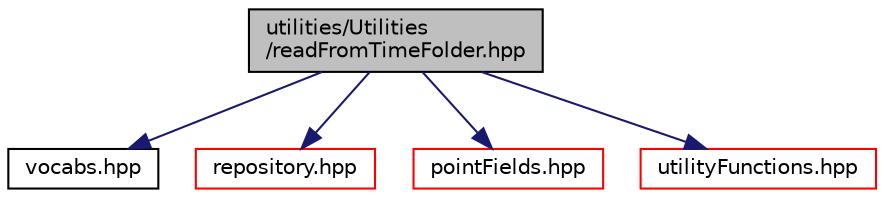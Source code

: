 digraph "utilities/Utilities/readFromTimeFolder.hpp"
{
 // LATEX_PDF_SIZE
  edge [fontname="Helvetica",fontsize="10",labelfontname="Helvetica",labelfontsize="10"];
  node [fontname="Helvetica",fontsize="10",shape=record];
  Node1 [label="utilities/Utilities\l/readFromTimeFolder.hpp",height=0.2,width=0.4,color="black", fillcolor="grey75", style="filled", fontcolor="black",tooltip=" "];
  Node1 -> Node2 [color="midnightblue",fontsize="10",style="solid",fontname="Helvetica"];
  Node2 [label="vocabs.hpp",height=0.2,width=0.4,color="black", fillcolor="white", style="filled",URL="$vocabs_8hpp.html",tooltip=" "];
  Node1 -> Node3 [color="midnightblue",fontsize="10",style="solid",fontname="Helvetica"];
  Node3 [label="repository.hpp",height=0.2,width=0.4,color="red", fillcolor="white", style="filled",URL="$repository_8hpp.html",tooltip=" "];
  Node1 -> Node73 [color="midnightblue",fontsize="10",style="solid",fontname="Helvetica"];
  Node73 [label="pointFields.hpp",height=0.2,width=0.4,color="red", fillcolor="white", style="filled",URL="$pointFields_8hpp.html",tooltip=" "];
  Node1 -> Node163 [color="midnightblue",fontsize="10",style="solid",fontname="Helvetica"];
  Node163 [label="utilityFunctions.hpp",height=0.2,width=0.4,color="red", fillcolor="white", style="filled",URL="$utilityFunctions_8hpp.html",tooltip=" "];
}
